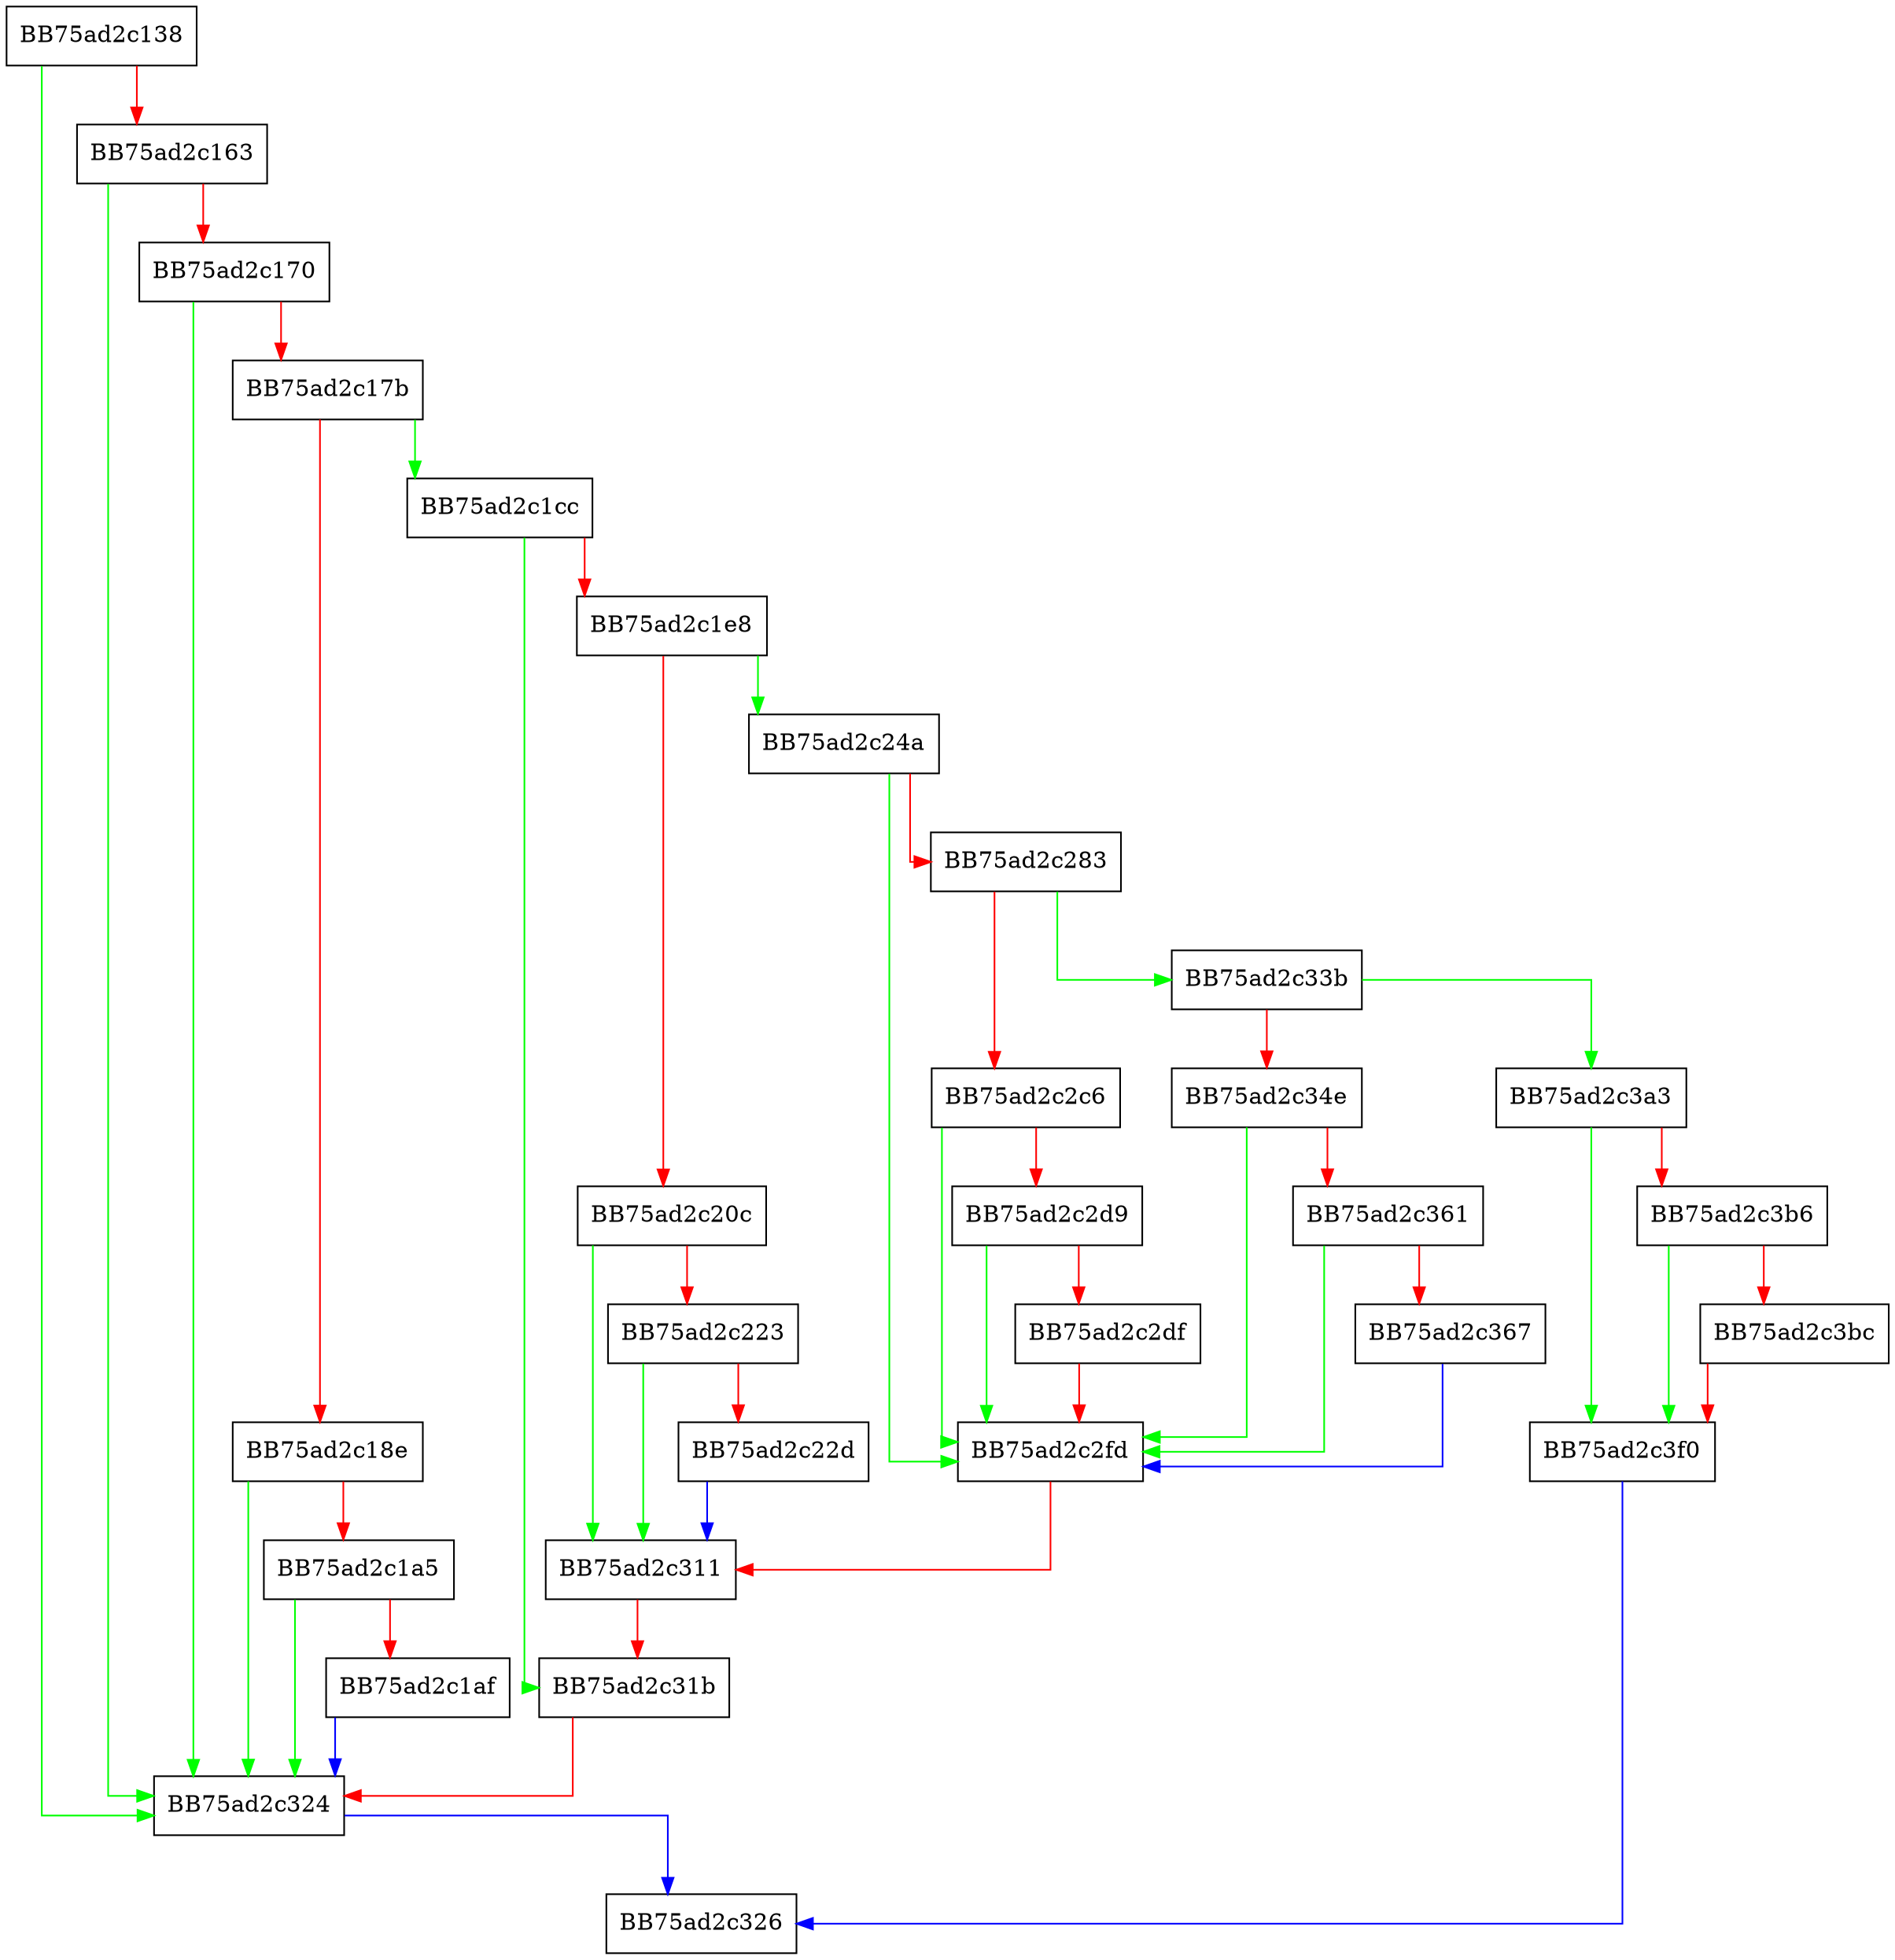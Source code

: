 digraph CleanStoreDriverFile {
  node [shape="box"];
  graph [splines=ortho];
  BB75ad2c138 -> BB75ad2c324 [color="green"];
  BB75ad2c138 -> BB75ad2c163 [color="red"];
  BB75ad2c163 -> BB75ad2c324 [color="green"];
  BB75ad2c163 -> BB75ad2c170 [color="red"];
  BB75ad2c170 -> BB75ad2c324 [color="green"];
  BB75ad2c170 -> BB75ad2c17b [color="red"];
  BB75ad2c17b -> BB75ad2c1cc [color="green"];
  BB75ad2c17b -> BB75ad2c18e [color="red"];
  BB75ad2c18e -> BB75ad2c324 [color="green"];
  BB75ad2c18e -> BB75ad2c1a5 [color="red"];
  BB75ad2c1a5 -> BB75ad2c324 [color="green"];
  BB75ad2c1a5 -> BB75ad2c1af [color="red"];
  BB75ad2c1af -> BB75ad2c324 [color="blue"];
  BB75ad2c1cc -> BB75ad2c31b [color="green"];
  BB75ad2c1cc -> BB75ad2c1e8 [color="red"];
  BB75ad2c1e8 -> BB75ad2c24a [color="green"];
  BB75ad2c1e8 -> BB75ad2c20c [color="red"];
  BB75ad2c20c -> BB75ad2c311 [color="green"];
  BB75ad2c20c -> BB75ad2c223 [color="red"];
  BB75ad2c223 -> BB75ad2c311 [color="green"];
  BB75ad2c223 -> BB75ad2c22d [color="red"];
  BB75ad2c22d -> BB75ad2c311 [color="blue"];
  BB75ad2c24a -> BB75ad2c2fd [color="green"];
  BB75ad2c24a -> BB75ad2c283 [color="red"];
  BB75ad2c283 -> BB75ad2c33b [color="green"];
  BB75ad2c283 -> BB75ad2c2c6 [color="red"];
  BB75ad2c2c6 -> BB75ad2c2fd [color="green"];
  BB75ad2c2c6 -> BB75ad2c2d9 [color="red"];
  BB75ad2c2d9 -> BB75ad2c2fd [color="green"];
  BB75ad2c2d9 -> BB75ad2c2df [color="red"];
  BB75ad2c2df -> BB75ad2c2fd [color="red"];
  BB75ad2c2fd -> BB75ad2c311 [color="red"];
  BB75ad2c311 -> BB75ad2c31b [color="red"];
  BB75ad2c31b -> BB75ad2c324 [color="red"];
  BB75ad2c324 -> BB75ad2c326 [color="blue"];
  BB75ad2c33b -> BB75ad2c3a3 [color="green"];
  BB75ad2c33b -> BB75ad2c34e [color="red"];
  BB75ad2c34e -> BB75ad2c2fd [color="green"];
  BB75ad2c34e -> BB75ad2c361 [color="red"];
  BB75ad2c361 -> BB75ad2c2fd [color="green"];
  BB75ad2c361 -> BB75ad2c367 [color="red"];
  BB75ad2c367 -> BB75ad2c2fd [color="blue"];
  BB75ad2c3a3 -> BB75ad2c3f0 [color="green"];
  BB75ad2c3a3 -> BB75ad2c3b6 [color="red"];
  BB75ad2c3b6 -> BB75ad2c3f0 [color="green"];
  BB75ad2c3b6 -> BB75ad2c3bc [color="red"];
  BB75ad2c3bc -> BB75ad2c3f0 [color="red"];
  BB75ad2c3f0 -> BB75ad2c326 [color="blue"];
}